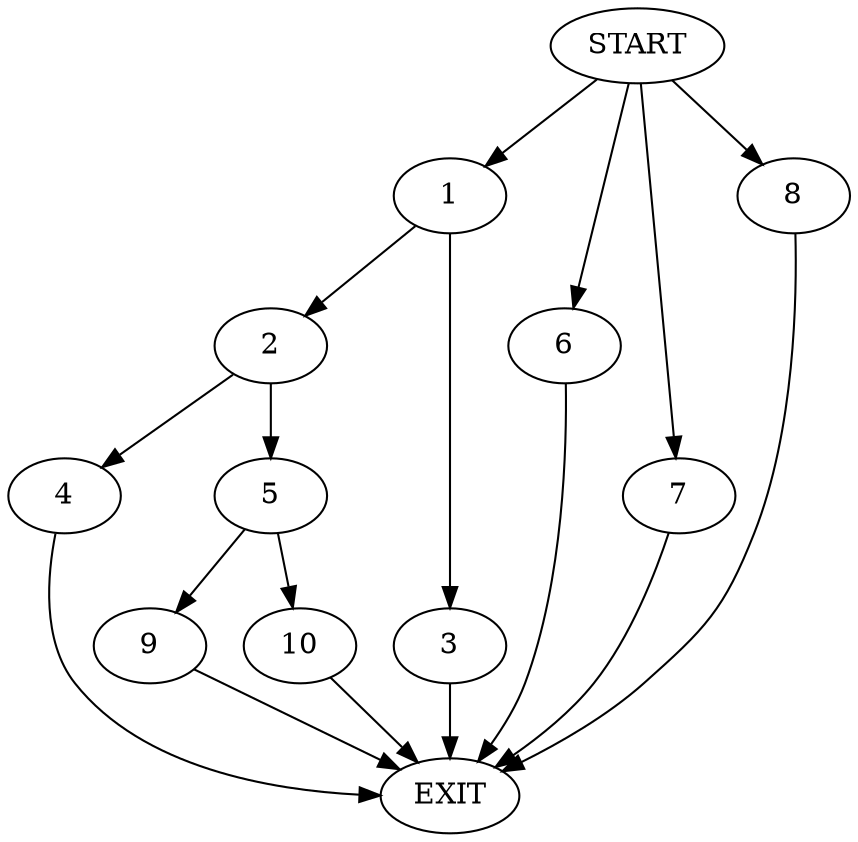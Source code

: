digraph {
0 [label="START"]
11 [label="EXIT"]
0 -> 1
1 -> 2
1 -> 3
3 -> 11
2 -> 4
2 -> 5
0 -> 6
6 -> 11
0 -> 7
7 -> 11
0 -> 8
8 -> 11
5 -> 9
5 -> 10
4 -> 11
10 -> 11
9 -> 11
}

